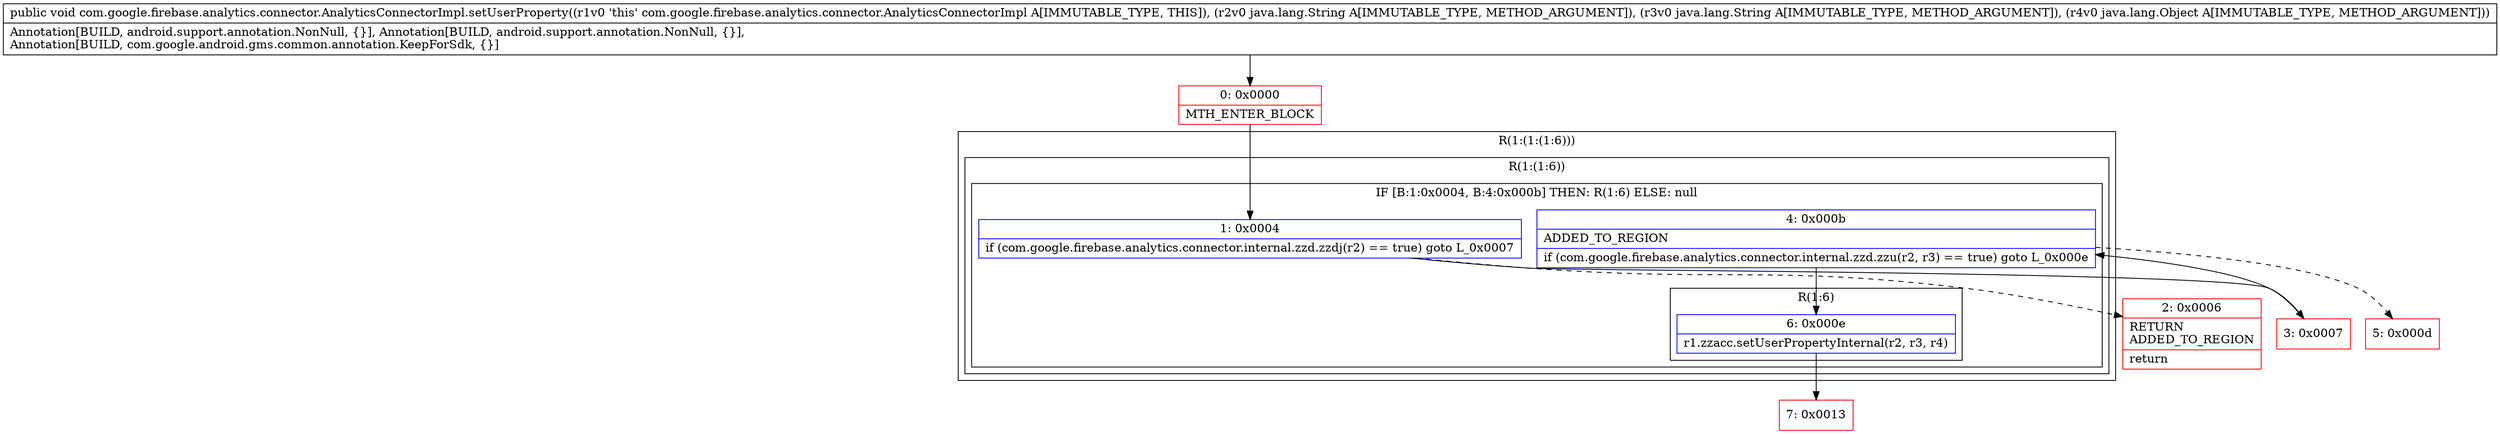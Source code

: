 digraph "CFG forcom.google.firebase.analytics.connector.AnalyticsConnectorImpl.setUserProperty(Ljava\/lang\/String;Ljava\/lang\/String;Ljava\/lang\/Object;)V" {
subgraph cluster_Region_3751076 {
label = "R(1:(1:(1:6)))";
node [shape=record,color=blue];
subgraph cluster_Region_343106638 {
label = "R(1:(1:6))";
node [shape=record,color=blue];
subgraph cluster_IfRegion_602367739 {
label = "IF [B:1:0x0004, B:4:0x000b] THEN: R(1:6) ELSE: null";
node [shape=record,color=blue];
Node_1 [shape=record,label="{1\:\ 0x0004|if (com.google.firebase.analytics.connector.internal.zzd.zzdj(r2) == true) goto L_0x0007\l}"];
Node_4 [shape=record,label="{4\:\ 0x000b|ADDED_TO_REGION\l|if (com.google.firebase.analytics.connector.internal.zzd.zzu(r2, r3) == true) goto L_0x000e\l}"];
subgraph cluster_Region_1794041806 {
label = "R(1:6)";
node [shape=record,color=blue];
Node_6 [shape=record,label="{6\:\ 0x000e|r1.zzacc.setUserPropertyInternal(r2, r3, r4)\l}"];
}
}
}
}
Node_0 [shape=record,color=red,label="{0\:\ 0x0000|MTH_ENTER_BLOCK\l}"];
Node_2 [shape=record,color=red,label="{2\:\ 0x0006|RETURN\lADDED_TO_REGION\l|return\l}"];
Node_3 [shape=record,color=red,label="{3\:\ 0x0007}"];
Node_5 [shape=record,color=red,label="{5\:\ 0x000d}"];
Node_7 [shape=record,color=red,label="{7\:\ 0x0013}"];
MethodNode[shape=record,label="{public void com.google.firebase.analytics.connector.AnalyticsConnectorImpl.setUserProperty((r1v0 'this' com.google.firebase.analytics.connector.AnalyticsConnectorImpl A[IMMUTABLE_TYPE, THIS]), (r2v0 java.lang.String A[IMMUTABLE_TYPE, METHOD_ARGUMENT]), (r3v0 java.lang.String A[IMMUTABLE_TYPE, METHOD_ARGUMENT]), (r4v0 java.lang.Object A[IMMUTABLE_TYPE, METHOD_ARGUMENT]))  | Annotation[BUILD, android.support.annotation.NonNull, \{\}], Annotation[BUILD, android.support.annotation.NonNull, \{\}], \lAnnotation[BUILD, com.google.android.gms.common.annotation.KeepForSdk, \{\}]\l}"];
MethodNode -> Node_0;
Node_1 -> Node_2[style=dashed];
Node_1 -> Node_3;
Node_4 -> Node_5[style=dashed];
Node_4 -> Node_6;
Node_6 -> Node_7;
Node_0 -> Node_1;
Node_3 -> Node_4;
}

